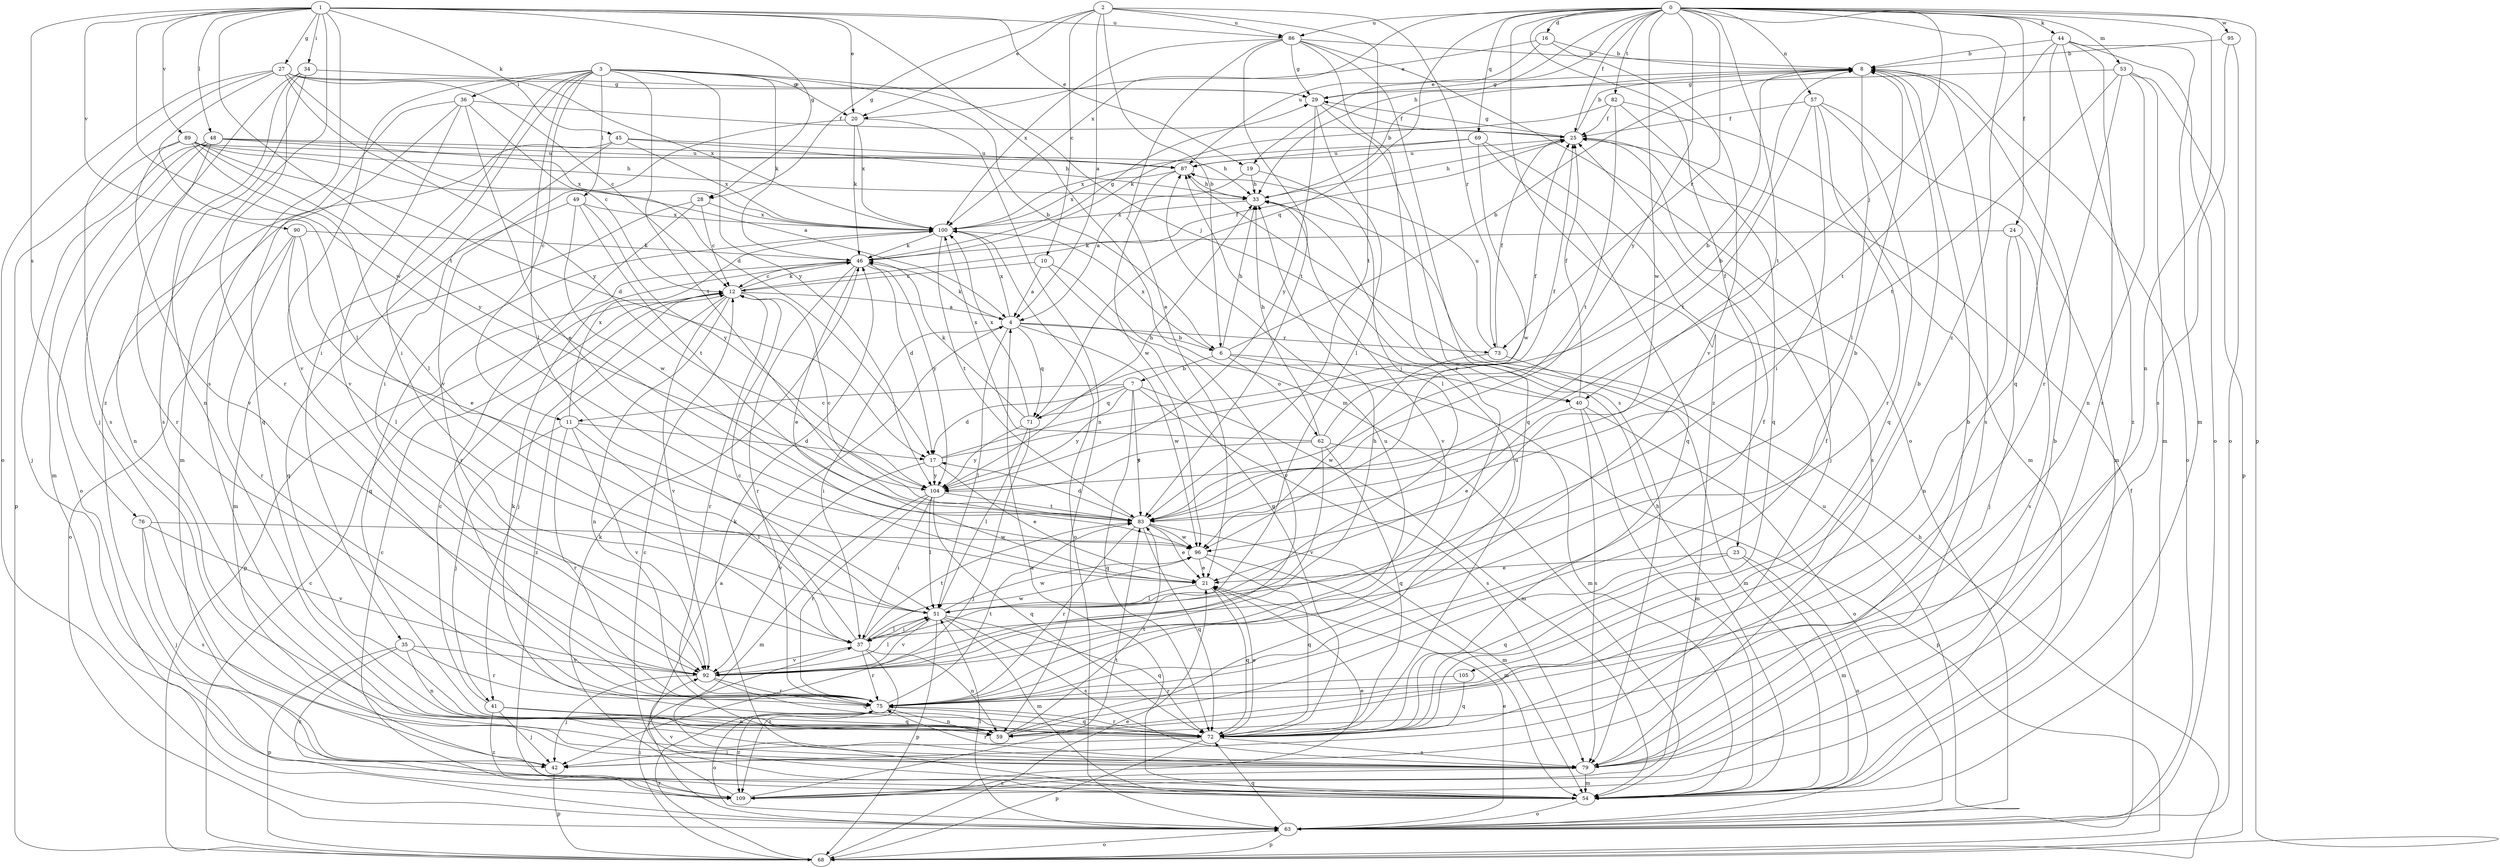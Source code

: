 strict digraph  {
0;
1;
2;
3;
4;
6;
7;
8;
10;
11;
12;
16;
17;
19;
20;
21;
23;
24;
25;
27;
28;
29;
33;
34;
35;
36;
37;
40;
41;
42;
44;
45;
46;
48;
49;
51;
53;
54;
57;
59;
62;
63;
68;
69;
71;
72;
73;
75;
76;
79;
82;
83;
86;
87;
89;
90;
92;
95;
96;
100;
104;
105;
109;
0 -> 16  [label=d];
0 -> 19  [label=e];
0 -> 23  [label=f];
0 -> 24  [label=f];
0 -> 25  [label=f];
0 -> 33  [label=h];
0 -> 40  [label=j];
0 -> 44  [label=k];
0 -> 53  [label=m];
0 -> 57  [label=n];
0 -> 59  [label=n];
0 -> 68  [label=p];
0 -> 69  [label=q];
0 -> 71  [label=q];
0 -> 73  [label=r];
0 -> 82  [label=t];
0 -> 83  [label=t];
0 -> 86  [label=u];
0 -> 95  [label=w];
0 -> 96  [label=w];
0 -> 100  [label=x];
0 -> 104  [label=y];
0 -> 105  [label=z];
0 -> 109  [label=z];
1 -> 19  [label=e];
1 -> 20  [label=e];
1 -> 27  [label=g];
1 -> 28  [label=g];
1 -> 34  [label=i];
1 -> 45  [label=k];
1 -> 48  [label=l];
1 -> 54  [label=m];
1 -> 76  [label=s];
1 -> 79  [label=s];
1 -> 83  [label=t];
1 -> 86  [label=u];
1 -> 89  [label=v];
1 -> 90  [label=v];
1 -> 96  [label=w];
1 -> 109  [label=z];
2 -> 4  [label=a];
2 -> 6  [label=b];
2 -> 10  [label=c];
2 -> 20  [label=e];
2 -> 28  [label=g];
2 -> 73  [label=r];
2 -> 83  [label=t];
2 -> 86  [label=u];
3 -> 6  [label=b];
3 -> 11  [label=c];
3 -> 20  [label=e];
3 -> 35  [label=i];
3 -> 36  [label=i];
3 -> 37  [label=i];
3 -> 40  [label=j];
3 -> 46  [label=k];
3 -> 49  [label=l];
3 -> 51  [label=l];
3 -> 83  [label=t];
3 -> 92  [label=v];
3 -> 104  [label=y];
4 -> 6  [label=b];
4 -> 37  [label=i];
4 -> 46  [label=k];
4 -> 51  [label=l];
4 -> 71  [label=q];
4 -> 73  [label=r];
4 -> 96  [label=w];
4 -> 100  [label=x];
6 -> 7  [label=b];
6 -> 8  [label=b];
6 -> 33  [label=h];
6 -> 40  [label=j];
6 -> 54  [label=m];
6 -> 62  [label=o];
6 -> 100  [label=x];
7 -> 11  [label=c];
7 -> 17  [label=d];
7 -> 54  [label=m];
7 -> 71  [label=q];
7 -> 72  [label=q];
7 -> 79  [label=s];
7 -> 83  [label=t];
7 -> 104  [label=y];
8 -> 29  [label=g];
8 -> 51  [label=l];
8 -> 63  [label=o];
8 -> 79  [label=s];
10 -> 4  [label=a];
10 -> 12  [label=c];
10 -> 72  [label=q];
10 -> 92  [label=v];
11 -> 17  [label=d];
11 -> 37  [label=i];
11 -> 41  [label=j];
11 -> 75  [label=r];
11 -> 92  [label=v];
11 -> 100  [label=x];
12 -> 4  [label=a];
12 -> 25  [label=f];
12 -> 41  [label=j];
12 -> 46  [label=k];
12 -> 59  [label=n];
12 -> 75  [label=r];
12 -> 92  [label=v];
12 -> 109  [label=z];
16 -> 8  [label=b];
16 -> 20  [label=e];
16 -> 87  [label=u];
16 -> 92  [label=v];
17 -> 8  [label=b];
17 -> 21  [label=e];
17 -> 25  [label=f];
17 -> 92  [label=v];
17 -> 104  [label=y];
19 -> 4  [label=a];
19 -> 33  [label=h];
19 -> 51  [label=l];
20 -> 46  [label=k];
20 -> 59  [label=n];
20 -> 92  [label=v];
20 -> 100  [label=x];
21 -> 51  [label=l];
21 -> 72  [label=q];
23 -> 21  [label=e];
23 -> 54  [label=m];
23 -> 63  [label=o];
23 -> 72  [label=q];
24 -> 42  [label=j];
24 -> 46  [label=k];
24 -> 59  [label=n];
24 -> 79  [label=s];
25 -> 8  [label=b];
25 -> 29  [label=g];
25 -> 33  [label=h];
25 -> 42  [label=j];
25 -> 87  [label=u];
27 -> 12  [label=c];
27 -> 17  [label=d];
27 -> 29  [label=g];
27 -> 51  [label=l];
27 -> 63  [label=o];
27 -> 79  [label=s];
27 -> 100  [label=x];
27 -> 104  [label=y];
28 -> 12  [label=c];
28 -> 54  [label=m];
28 -> 75  [label=r];
28 -> 100  [label=x];
29 -> 25  [label=f];
29 -> 51  [label=l];
29 -> 72  [label=q];
29 -> 104  [label=y];
33 -> 8  [label=b];
33 -> 92  [label=v];
33 -> 100  [label=x];
34 -> 29  [label=g];
34 -> 42  [label=j];
34 -> 59  [label=n];
34 -> 75  [label=r];
34 -> 79  [label=s];
35 -> 59  [label=n];
35 -> 68  [label=p];
35 -> 75  [label=r];
35 -> 92  [label=v];
35 -> 109  [label=z];
36 -> 12  [label=c];
36 -> 21  [label=e];
36 -> 25  [label=f];
36 -> 54  [label=m];
36 -> 72  [label=q];
36 -> 92  [label=v];
37 -> 8  [label=b];
37 -> 12  [label=c];
37 -> 51  [label=l];
37 -> 59  [label=n];
37 -> 75  [label=r];
37 -> 83  [label=t];
37 -> 92  [label=v];
37 -> 96  [label=w];
37 -> 109  [label=z];
40 -> 21  [label=e];
40 -> 25  [label=f];
40 -> 54  [label=m];
40 -> 63  [label=o];
40 -> 79  [label=s];
41 -> 12  [label=c];
41 -> 42  [label=j];
41 -> 59  [label=n];
41 -> 72  [label=q];
41 -> 109  [label=z];
42 -> 68  [label=p];
44 -> 8  [label=b];
44 -> 54  [label=m];
44 -> 63  [label=o];
44 -> 72  [label=q];
44 -> 79  [label=s];
44 -> 83  [label=t];
44 -> 109  [label=z];
45 -> 33  [label=h];
45 -> 37  [label=i];
45 -> 59  [label=n];
45 -> 87  [label=u];
45 -> 100  [label=x];
46 -> 12  [label=c];
46 -> 17  [label=d];
46 -> 21  [label=e];
46 -> 29  [label=g];
46 -> 68  [label=p];
46 -> 75  [label=r];
46 -> 104  [label=y];
48 -> 33  [label=h];
48 -> 42  [label=j];
48 -> 54  [label=m];
48 -> 63  [label=o];
48 -> 75  [label=r];
48 -> 87  [label=u];
48 -> 100  [label=x];
49 -> 72  [label=q];
49 -> 83  [label=t];
49 -> 96  [label=w];
49 -> 100  [label=x];
49 -> 104  [label=y];
51 -> 37  [label=i];
51 -> 54  [label=m];
51 -> 68  [label=p];
51 -> 72  [label=q];
51 -> 79  [label=s];
51 -> 92  [label=v];
51 -> 96  [label=w];
53 -> 29  [label=g];
53 -> 54  [label=m];
53 -> 59  [label=n];
53 -> 68  [label=p];
53 -> 75  [label=r];
53 -> 83  [label=t];
54 -> 4  [label=a];
54 -> 12  [label=c];
54 -> 33  [label=h];
54 -> 63  [label=o];
54 -> 92  [label=v];
57 -> 25  [label=f];
57 -> 37  [label=i];
57 -> 54  [label=m];
57 -> 72  [label=q];
57 -> 75  [label=r];
57 -> 83  [label=t];
59 -> 25  [label=f];
59 -> 83  [label=t];
59 -> 87  [label=u];
62 -> 8  [label=b];
62 -> 33  [label=h];
62 -> 68  [label=p];
62 -> 72  [label=q];
62 -> 92  [label=v];
62 -> 100  [label=x];
62 -> 104  [label=y];
63 -> 4  [label=a];
63 -> 21  [label=e];
63 -> 25  [label=f];
63 -> 51  [label=l];
63 -> 68  [label=p];
63 -> 72  [label=q];
63 -> 87  [label=u];
68 -> 12  [label=c];
68 -> 21  [label=e];
68 -> 33  [label=h];
68 -> 37  [label=i];
68 -> 63  [label=o];
68 -> 75  [label=r];
69 -> 72  [label=q];
69 -> 79  [label=s];
69 -> 87  [label=u];
69 -> 96  [label=w];
69 -> 100  [label=x];
71 -> 25  [label=f];
71 -> 42  [label=j];
71 -> 46  [label=k];
71 -> 51  [label=l];
71 -> 100  [label=x];
71 -> 104  [label=y];
72 -> 21  [label=e];
72 -> 42  [label=j];
72 -> 46  [label=k];
72 -> 68  [label=p];
72 -> 75  [label=r];
72 -> 79  [label=s];
73 -> 25  [label=f];
73 -> 54  [label=m];
73 -> 87  [label=u];
73 -> 96  [label=w];
75 -> 8  [label=b];
75 -> 25  [label=f];
75 -> 59  [label=n];
75 -> 63  [label=o];
75 -> 72  [label=q];
75 -> 83  [label=t];
75 -> 87  [label=u];
75 -> 109  [label=z];
76 -> 42  [label=j];
76 -> 79  [label=s];
76 -> 92  [label=v];
76 -> 96  [label=w];
79 -> 8  [label=b];
79 -> 46  [label=k];
79 -> 54  [label=m];
79 -> 75  [label=r];
79 -> 109  [label=z];
82 -> 25  [label=f];
82 -> 46  [label=k];
82 -> 54  [label=m];
82 -> 72  [label=q];
82 -> 83  [label=t];
83 -> 12  [label=c];
83 -> 17  [label=d];
83 -> 21  [label=e];
83 -> 54  [label=m];
83 -> 72  [label=q];
83 -> 75  [label=r];
83 -> 96  [label=w];
86 -> 8  [label=b];
86 -> 21  [label=e];
86 -> 29  [label=g];
86 -> 63  [label=o];
86 -> 75  [label=r];
86 -> 79  [label=s];
86 -> 83  [label=t];
86 -> 100  [label=x];
87 -> 33  [label=h];
87 -> 96  [label=w];
87 -> 100  [label=x];
89 -> 4  [label=a];
89 -> 17  [label=d];
89 -> 33  [label=h];
89 -> 51  [label=l];
89 -> 68  [label=p];
89 -> 87  [label=u];
89 -> 92  [label=v];
89 -> 104  [label=y];
90 -> 21  [label=e];
90 -> 46  [label=k];
90 -> 51  [label=l];
90 -> 63  [label=o];
90 -> 75  [label=r];
92 -> 33  [label=h];
92 -> 42  [label=j];
92 -> 51  [label=l];
92 -> 72  [label=q];
92 -> 75  [label=r];
95 -> 8  [label=b];
95 -> 63  [label=o];
95 -> 79  [label=s];
96 -> 21  [label=e];
96 -> 54  [label=m];
96 -> 72  [label=q];
100 -> 46  [label=k];
100 -> 63  [label=o];
100 -> 72  [label=q];
100 -> 83  [label=t];
104 -> 33  [label=h];
104 -> 37  [label=i];
104 -> 51  [label=l];
104 -> 54  [label=m];
104 -> 72  [label=q];
104 -> 75  [label=r];
104 -> 83  [label=t];
105 -> 72  [label=q];
105 -> 75  [label=r];
109 -> 8  [label=b];
109 -> 12  [label=c];
109 -> 21  [label=e];
109 -> 46  [label=k];
109 -> 83  [label=t];
}
